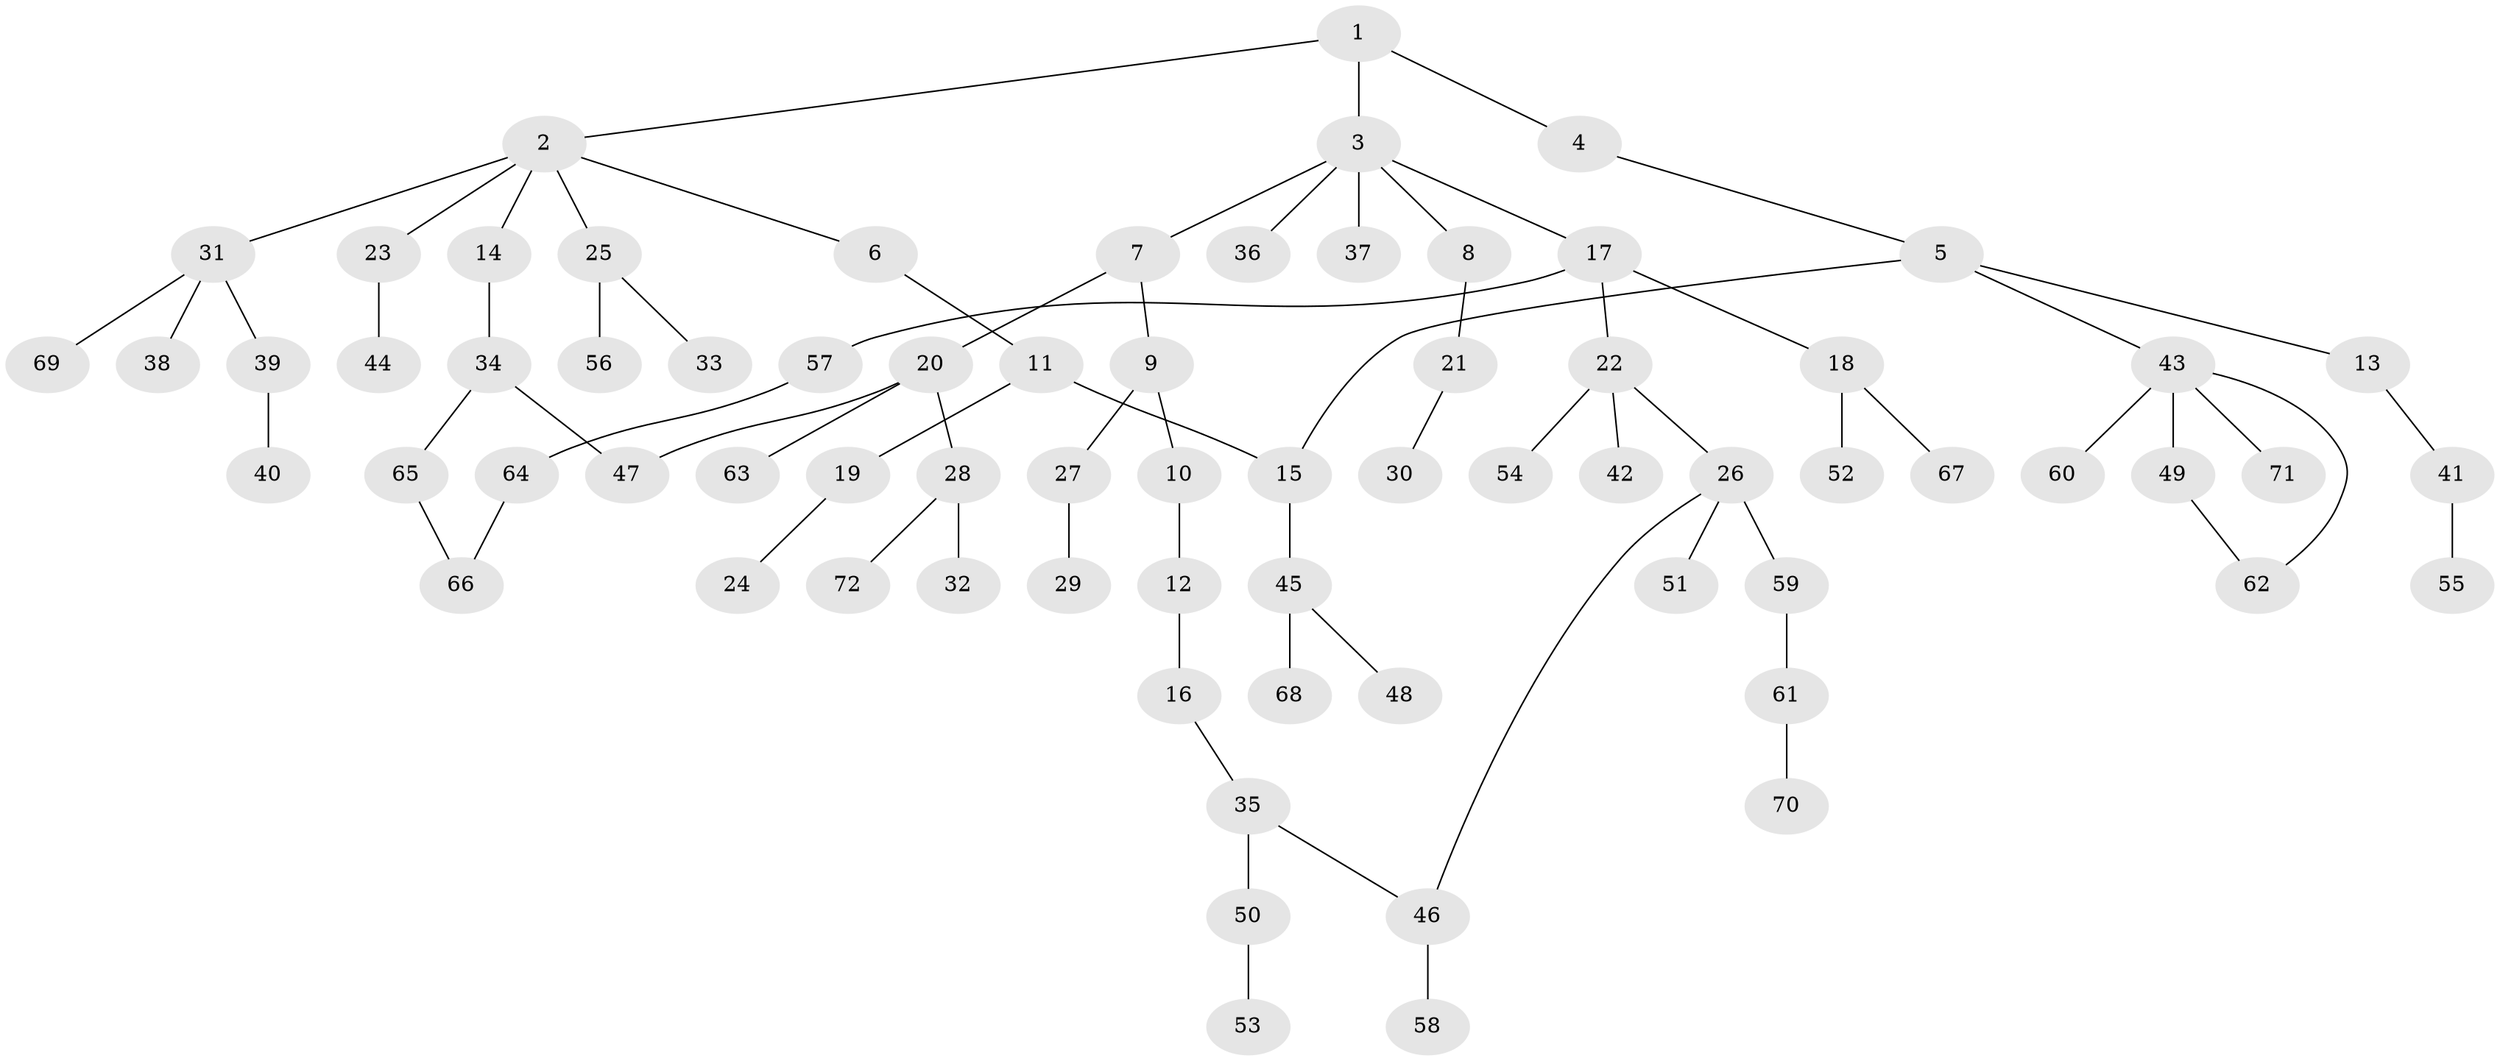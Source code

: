 // Generated by graph-tools (version 1.1) at 2025/10/02/27/25 16:10:54]
// undirected, 72 vertices, 76 edges
graph export_dot {
graph [start="1"]
  node [color=gray90,style=filled];
  1;
  2;
  3;
  4;
  5;
  6;
  7;
  8;
  9;
  10;
  11;
  12;
  13;
  14;
  15;
  16;
  17;
  18;
  19;
  20;
  21;
  22;
  23;
  24;
  25;
  26;
  27;
  28;
  29;
  30;
  31;
  32;
  33;
  34;
  35;
  36;
  37;
  38;
  39;
  40;
  41;
  42;
  43;
  44;
  45;
  46;
  47;
  48;
  49;
  50;
  51;
  52;
  53;
  54;
  55;
  56;
  57;
  58;
  59;
  60;
  61;
  62;
  63;
  64;
  65;
  66;
  67;
  68;
  69;
  70;
  71;
  72;
  1 -- 2;
  1 -- 3;
  1 -- 4;
  2 -- 6;
  2 -- 14;
  2 -- 23;
  2 -- 25;
  2 -- 31;
  3 -- 7;
  3 -- 8;
  3 -- 17;
  3 -- 36;
  3 -- 37;
  4 -- 5;
  5 -- 13;
  5 -- 15;
  5 -- 43;
  6 -- 11;
  7 -- 9;
  7 -- 20;
  8 -- 21;
  9 -- 10;
  9 -- 27;
  10 -- 12;
  11 -- 19;
  11 -- 15;
  12 -- 16;
  13 -- 41;
  14 -- 34;
  15 -- 45;
  16 -- 35;
  17 -- 18;
  17 -- 22;
  17 -- 57;
  18 -- 52;
  18 -- 67;
  19 -- 24;
  20 -- 28;
  20 -- 63;
  20 -- 47;
  21 -- 30;
  22 -- 26;
  22 -- 42;
  22 -- 54;
  23 -- 44;
  25 -- 33;
  25 -- 56;
  26 -- 51;
  26 -- 59;
  26 -- 46;
  27 -- 29;
  28 -- 32;
  28 -- 72;
  31 -- 38;
  31 -- 39;
  31 -- 69;
  34 -- 47;
  34 -- 65;
  35 -- 46;
  35 -- 50;
  39 -- 40;
  41 -- 55;
  43 -- 49;
  43 -- 60;
  43 -- 62;
  43 -- 71;
  45 -- 48;
  45 -- 68;
  46 -- 58;
  49 -- 62;
  50 -- 53;
  57 -- 64;
  59 -- 61;
  61 -- 70;
  64 -- 66;
  65 -- 66;
}
